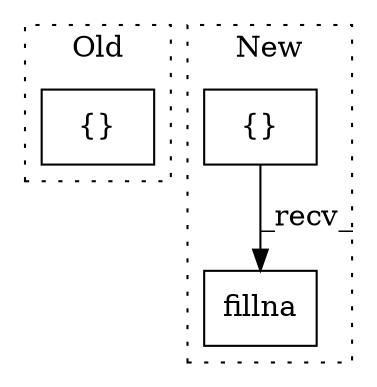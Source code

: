 digraph G {
subgraph cluster0 {
1 [label="{}" a="4" s="5166,5170" l="1,1" shape="box"];
label = "Old";
style="dotted";
}
subgraph cluster1 {
2 [label="fillna" a="32" s="5844,5852" l="7,1" shape="box"];
3 [label="{}" a="4" s="4965" l="2" shape="box"];
label = "New";
style="dotted";
}
3 -> 2 [label="_recv_"];
}
